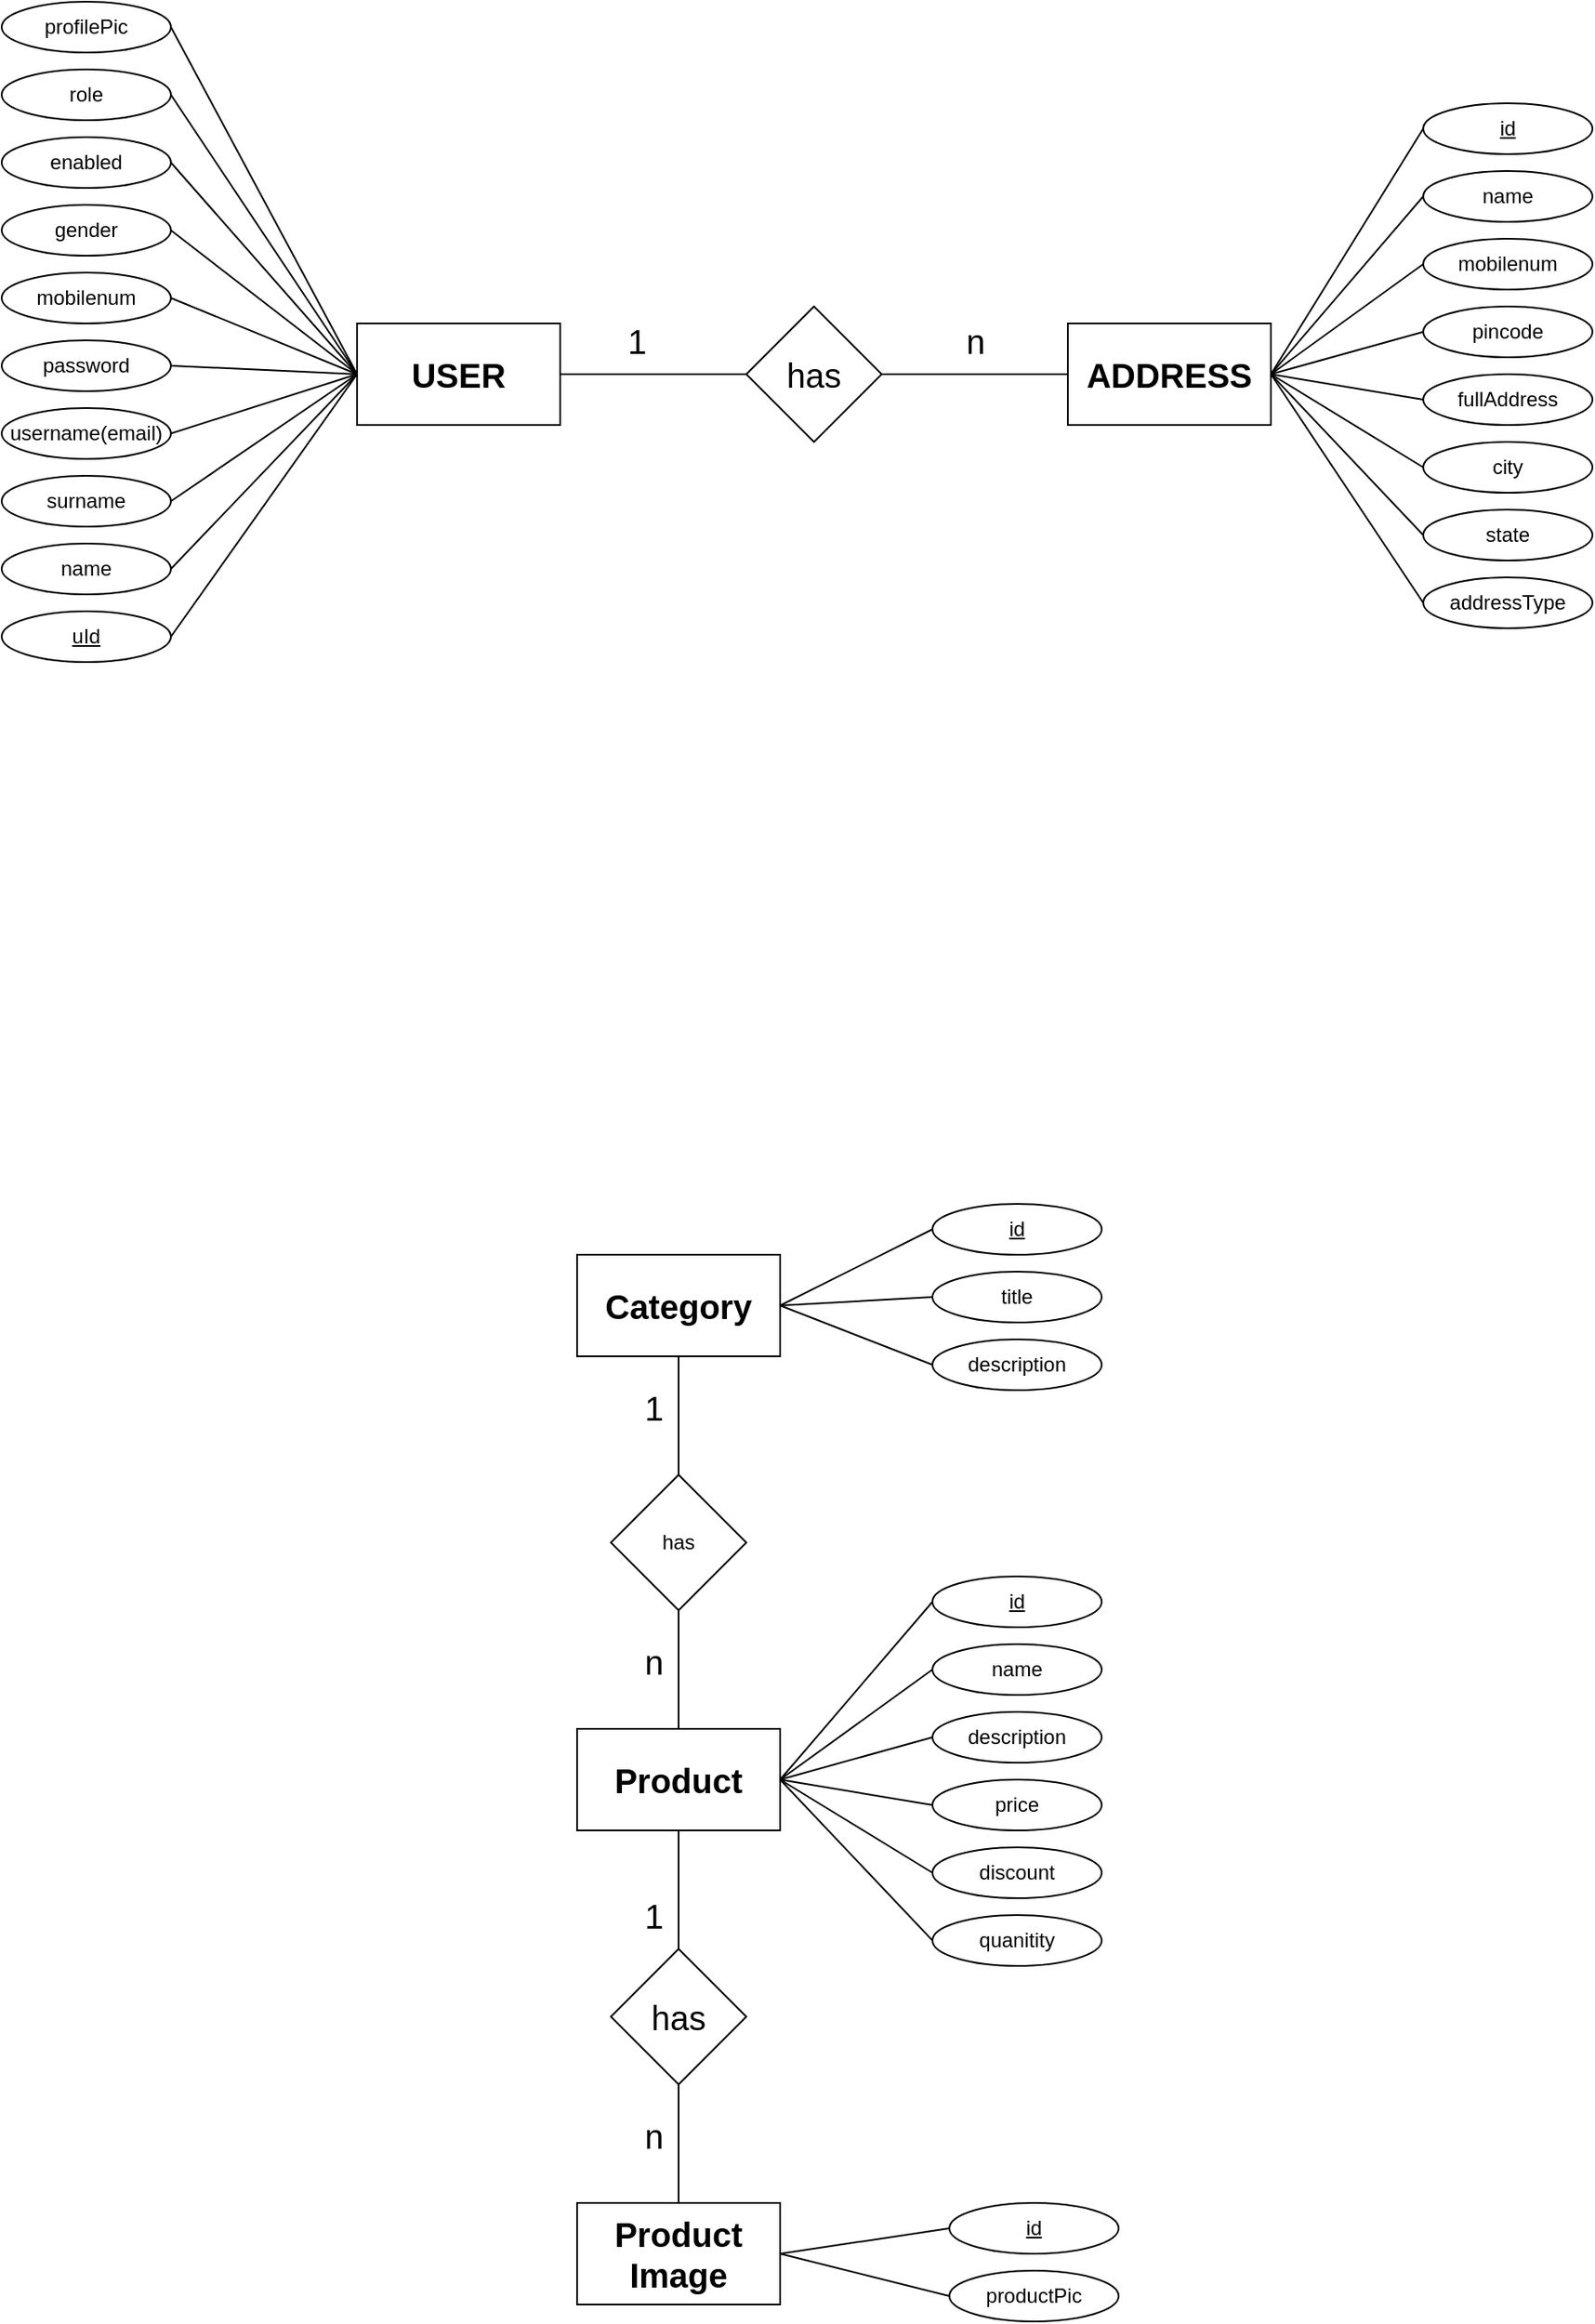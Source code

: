 <mxfile version="20.2.2" type="device"><diagram id="9lUkLfaad3WLCsHi6Vov" name="Page-1"><mxGraphModel dx="1038" dy="579" grid="1" gridSize="10" guides="1" tooltips="1" connect="1" arrows="1" fold="1" page="1" pageScale="1" pageWidth="850" pageHeight="1100" math="0" shadow="0"><root><mxCell id="0"/><mxCell id="1" parent="0"/><mxCell id="ureksGF_MVrWPbrFKmu4-45" value="" style="group" vertex="1" connectable="0" parent="1"><mxGeometry x="400" y="820" width="320" height="660" as="geometry"/></mxCell><mxCell id="Jxdk6eghsCuaZGFI5kj3-106" value="" style="group" parent="ureksGF_MVrWPbrFKmu4-45" vertex="1" connectable="0"><mxGeometry y="220" width="310" height="310" as="geometry"/></mxCell><mxCell id="Jxdk6eghsCuaZGFI5kj3-107" value="&lt;b&gt;&lt;font style=&quot;font-size: 20px;&quot;&gt;Product&lt;/font&gt;&lt;/b&gt;" style="rounded=0;whiteSpace=wrap;html=1;" parent="Jxdk6eghsCuaZGFI5kj3-106" vertex="1"><mxGeometry y="90" width="120" height="60" as="geometry"/></mxCell><mxCell id="Jxdk6eghsCuaZGFI5kj3-118" value="" style="endArrow=none;html=1;rounded=0;entryX=1;entryY=0.5;entryDx=0;entryDy=0;exitX=0;exitY=0.5;exitDx=0;exitDy=0;" parent="Jxdk6eghsCuaZGFI5kj3-106" source="Jxdk6eghsCuaZGFI5kj3-113" target="Jxdk6eghsCuaZGFI5kj3-107" edge="1"><mxGeometry width="50" height="50" relative="1" as="geometry"><mxPoint x="160" y="120" as="sourcePoint"/><mxPoint x="50" y="5" as="targetPoint"/></mxGeometry></mxCell><mxCell id="Jxdk6eghsCuaZGFI5kj3-119" value="" style="endArrow=none;html=1;rounded=0;entryX=1;entryY=0.5;entryDx=0;entryDy=0;exitX=0;exitY=0.5;exitDx=0;exitDy=0;" parent="Jxdk6eghsCuaZGFI5kj3-106" source="Jxdk6eghsCuaZGFI5kj3-112" target="Jxdk6eghsCuaZGFI5kj3-107" edge="1"><mxGeometry width="50" height="50" relative="1" as="geometry"><mxPoint x="160" y="110" as="sourcePoint"/><mxPoint x="50" y="-5" as="targetPoint"/></mxGeometry></mxCell><mxCell id="Jxdk6eghsCuaZGFI5kj3-120" value="" style="endArrow=none;html=1;rounded=0;entryX=1;entryY=0.5;entryDx=0;entryDy=0;exitX=0;exitY=0.5;exitDx=0;exitDy=0;" parent="Jxdk6eghsCuaZGFI5kj3-106" source="Jxdk6eghsCuaZGFI5kj3-111" target="Jxdk6eghsCuaZGFI5kj3-107" edge="1"><mxGeometry width="50" height="50" relative="1" as="geometry"><mxPoint x="150" y="90" as="sourcePoint"/><mxPoint x="40" y="-25" as="targetPoint"/></mxGeometry></mxCell><mxCell id="Jxdk6eghsCuaZGFI5kj3-121" value="" style="endArrow=none;html=1;rounded=0;entryX=1;entryY=0.5;entryDx=0;entryDy=0;exitX=0;exitY=0.5;exitDx=0;exitDy=0;" parent="Jxdk6eghsCuaZGFI5kj3-106" source="Jxdk6eghsCuaZGFI5kj3-110" target="Jxdk6eghsCuaZGFI5kj3-107" edge="1"><mxGeometry width="50" height="50" relative="1" as="geometry"><mxPoint x="160" y="50" as="sourcePoint"/><mxPoint x="50" y="-65" as="targetPoint"/></mxGeometry></mxCell><mxCell id="Jxdk6eghsCuaZGFI5kj3-122" value="" style="endArrow=none;html=1;rounded=0;entryX=1;entryY=0.5;entryDx=0;entryDy=0;exitX=0;exitY=0.5;exitDx=0;exitDy=0;" parent="Jxdk6eghsCuaZGFI5kj3-106" source="Jxdk6eghsCuaZGFI5kj3-109" target="Jxdk6eghsCuaZGFI5kj3-107" edge="1"><mxGeometry width="50" height="50" relative="1" as="geometry"><mxPoint x="180" y="65" as="sourcePoint"/><mxPoint x="70" y="-50" as="targetPoint"/></mxGeometry></mxCell><mxCell id="Jxdk6eghsCuaZGFI5kj3-108" value="" style="group" parent="Jxdk6eghsCuaZGFI5kj3-106" vertex="1" connectable="0"><mxGeometry x="210" y="40" width="100" height="270" as="geometry"/></mxCell><mxCell id="Jxdk6eghsCuaZGFI5kj3-109" value="name" style="ellipse;whiteSpace=wrap;html=1;" parent="Jxdk6eghsCuaZGFI5kj3-108" vertex="1"><mxGeometry width="100" height="30" as="geometry"/></mxCell><mxCell id="Jxdk6eghsCuaZGFI5kj3-110" value="description" style="ellipse;whiteSpace=wrap;html=1;" parent="Jxdk6eghsCuaZGFI5kj3-108" vertex="1"><mxGeometry y="40" width="100" height="30" as="geometry"/></mxCell><mxCell id="Jxdk6eghsCuaZGFI5kj3-111" value="price" style="ellipse;whiteSpace=wrap;html=1;" parent="Jxdk6eghsCuaZGFI5kj3-108" vertex="1"><mxGeometry y="80" width="100" height="30" as="geometry"/></mxCell><mxCell id="Jxdk6eghsCuaZGFI5kj3-112" value="discount" style="ellipse;whiteSpace=wrap;html=1;" parent="Jxdk6eghsCuaZGFI5kj3-108" vertex="1"><mxGeometry y="120" width="100" height="30" as="geometry"/></mxCell><mxCell id="Jxdk6eghsCuaZGFI5kj3-113" value="quanitity" style="ellipse;whiteSpace=wrap;html=1;" parent="Jxdk6eghsCuaZGFI5kj3-108" vertex="1"><mxGeometry y="160" width="100" height="30" as="geometry"/></mxCell><mxCell id="Jxdk6eghsCuaZGFI5kj3-124" value="&lt;u&gt;id&lt;/u&gt;" style="ellipse;whiteSpace=wrap;html=1;" parent="Jxdk6eghsCuaZGFI5kj3-106" vertex="1"><mxGeometry x="210" width="100" height="30" as="geometry"/></mxCell><mxCell id="Jxdk6eghsCuaZGFI5kj3-126" value="" style="endArrow=none;html=1;rounded=0;entryX=1;entryY=0.5;entryDx=0;entryDy=0;exitX=0;exitY=0.5;exitDx=0;exitDy=0;" parent="Jxdk6eghsCuaZGFI5kj3-106" source="Jxdk6eghsCuaZGFI5kj3-124" target="Jxdk6eghsCuaZGFI5kj3-107" edge="1"><mxGeometry width="50" height="50" relative="1" as="geometry"><mxPoint x="160" y="-10" as="sourcePoint"/><mxPoint x="70" y="95" as="targetPoint"/></mxGeometry></mxCell><mxCell id="ureksGF_MVrWPbrFKmu4-28" value="&lt;font style=&quot;font-size: 20px;&quot;&gt;n&lt;/font&gt;" style="text;html=1;align=center;verticalAlign=middle;resizable=0;points=[];autosize=1;strokeColor=none;fillColor=none;" vertex="1" parent="Jxdk6eghsCuaZGFI5kj3-106"><mxGeometry x="30" y="30" width="30" height="40" as="geometry"/></mxCell><mxCell id="ureksGF_MVrWPbrFKmu4-30" value="has" style="rhombus;whiteSpace=wrap;html=1;fontSize=20;" vertex="1" parent="Jxdk6eghsCuaZGFI5kj3-106"><mxGeometry x="20" y="220" width="80" height="80" as="geometry"/></mxCell><mxCell id="ureksGF_MVrWPbrFKmu4-33" value="" style="endArrow=none;html=1;rounded=0;entryX=0.5;entryY=1;entryDx=0;entryDy=0;exitX=0.5;exitY=0;exitDx=0;exitDy=0;" edge="1" parent="Jxdk6eghsCuaZGFI5kj3-106" source="ureksGF_MVrWPbrFKmu4-30" target="Jxdk6eghsCuaZGFI5kj3-107"><mxGeometry width="50" height="50" relative="1" as="geometry"><mxPoint x="60" y="170" as="sourcePoint"/><mxPoint x="-25" y="135" as="targetPoint"/></mxGeometry></mxCell><mxCell id="ureksGF_MVrWPbrFKmu4-13" value="&lt;span style=&quot;font-size: 20px;&quot;&gt;&lt;b&gt;Category&lt;/b&gt;&lt;/span&gt;" style="rounded=0;whiteSpace=wrap;html=1;" vertex="1" parent="ureksGF_MVrWPbrFKmu4-45"><mxGeometry y="30" width="120" height="60" as="geometry"/></mxCell><mxCell id="ureksGF_MVrWPbrFKmu4-14" value="&lt;u&gt;id&lt;/u&gt;" style="ellipse;whiteSpace=wrap;html=1;" vertex="1" parent="ureksGF_MVrWPbrFKmu4-45"><mxGeometry x="210" width="100" height="30" as="geometry"/></mxCell><mxCell id="ureksGF_MVrWPbrFKmu4-15" value="title" style="ellipse;whiteSpace=wrap;html=1;" vertex="1" parent="ureksGF_MVrWPbrFKmu4-45"><mxGeometry x="210" y="40" width="100" height="30" as="geometry"/></mxCell><mxCell id="ureksGF_MVrWPbrFKmu4-16" value="description" style="ellipse;whiteSpace=wrap;html=1;" vertex="1" parent="ureksGF_MVrWPbrFKmu4-45"><mxGeometry x="210" y="80" width="100" height="30" as="geometry"/></mxCell><mxCell id="ureksGF_MVrWPbrFKmu4-18" value="" style="endArrow=none;html=1;rounded=0;entryX=1;entryY=0.5;entryDx=0;entryDy=0;exitX=0;exitY=0.5;exitDx=0;exitDy=0;" edge="1" parent="ureksGF_MVrWPbrFKmu4-45" source="ureksGF_MVrWPbrFKmu4-16" target="ureksGF_MVrWPbrFKmu4-13"><mxGeometry width="50" height="50" relative="1" as="geometry"><mxPoint x="210" y="145" as="sourcePoint"/><mxPoint x="80" y="-60" as="targetPoint"/></mxGeometry></mxCell><mxCell id="ureksGF_MVrWPbrFKmu4-19" value="" style="endArrow=none;html=1;rounded=0;entryX=1;entryY=0.5;entryDx=0;entryDy=0;exitX=0;exitY=0.5;exitDx=0;exitDy=0;" edge="1" parent="ureksGF_MVrWPbrFKmu4-45" source="ureksGF_MVrWPbrFKmu4-15" target="ureksGF_MVrWPbrFKmu4-13"><mxGeometry width="50" height="50" relative="1" as="geometry"><mxPoint x="160" y="30" as="sourcePoint"/><mxPoint x="75" y="-5" as="targetPoint"/></mxGeometry></mxCell><mxCell id="ureksGF_MVrWPbrFKmu4-20" value="" style="endArrow=none;html=1;rounded=0;entryX=1;entryY=0.5;entryDx=0;entryDy=0;exitX=0;exitY=0.5;exitDx=0;exitDy=0;" edge="1" parent="ureksGF_MVrWPbrFKmu4-45" source="ureksGF_MVrWPbrFKmu4-14" target="ureksGF_MVrWPbrFKmu4-13"><mxGeometry width="50" height="50" relative="1" as="geometry"><mxPoint x="150" y="-10" as="sourcePoint"/><mxPoint x="65" y="-45" as="targetPoint"/></mxGeometry></mxCell><mxCell id="ureksGF_MVrWPbrFKmu4-24" value="has" style="rhombus;whiteSpace=wrap;html=1;" vertex="1" parent="ureksGF_MVrWPbrFKmu4-45"><mxGeometry x="20" y="160" width="80" height="80" as="geometry"/></mxCell><mxCell id="ureksGF_MVrWPbrFKmu4-25" value="" style="endArrow=none;html=1;rounded=0;entryX=0.5;entryY=1;entryDx=0;entryDy=0;exitX=0.5;exitY=0;exitDx=0;exitDy=0;" edge="1" parent="ureksGF_MVrWPbrFKmu4-45" source="ureksGF_MVrWPbrFKmu4-24" target="ureksGF_MVrWPbrFKmu4-13"><mxGeometry width="50" height="50" relative="1" as="geometry"><mxPoint x="70" y="110" as="sourcePoint"/><mxPoint x="-15" y="75" as="targetPoint"/></mxGeometry></mxCell><mxCell id="ureksGF_MVrWPbrFKmu4-26" value="" style="endArrow=none;html=1;rounded=0;entryX=0.5;entryY=1;entryDx=0;entryDy=0;exitX=0.5;exitY=0;exitDx=0;exitDy=0;" edge="1" parent="ureksGF_MVrWPbrFKmu4-45" source="Jxdk6eghsCuaZGFI5kj3-107" target="ureksGF_MVrWPbrFKmu4-24"><mxGeometry width="50" height="50" relative="1" as="geometry"><mxPoint x="75" y="310" as="sourcePoint"/><mxPoint x="-15" y="205" as="targetPoint"/></mxGeometry></mxCell><mxCell id="ureksGF_MVrWPbrFKmu4-27" value="&lt;font style=&quot;font-size: 20px;&quot;&gt;1&lt;/font&gt;" style="text;html=1;align=center;verticalAlign=middle;resizable=0;points=[];autosize=1;strokeColor=none;fillColor=none;" vertex="1" parent="ureksGF_MVrWPbrFKmu4-45"><mxGeometry x="30" y="100" width="30" height="40" as="geometry"/></mxCell><mxCell id="ureksGF_MVrWPbrFKmu4-34" value="" style="endArrow=none;html=1;rounded=0;entryX=0.5;entryY=1;entryDx=0;entryDy=0;" edge="1" parent="ureksGF_MVrWPbrFKmu4-45" target="ureksGF_MVrWPbrFKmu4-30"><mxGeometry width="50" height="50" relative="1" as="geometry"><mxPoint x="60" y="590" as="sourcePoint"/><mxPoint x="-45" y="515" as="targetPoint"/></mxGeometry></mxCell><mxCell id="ureksGF_MVrWPbrFKmu4-35" value="1" style="text;html=1;align=center;verticalAlign=middle;resizable=0;points=[];autosize=1;strokeColor=none;fillColor=none;fontSize=20;" vertex="1" parent="ureksGF_MVrWPbrFKmu4-45"><mxGeometry x="30" y="400" width="30" height="40" as="geometry"/></mxCell><mxCell id="ureksGF_MVrWPbrFKmu4-36" value="n" style="text;html=1;align=center;verticalAlign=middle;resizable=0;points=[];autosize=1;strokeColor=none;fillColor=none;fontSize=20;" vertex="1" parent="ureksGF_MVrWPbrFKmu4-45"><mxGeometry x="30" y="530" width="30" height="40" as="geometry"/></mxCell><mxCell id="ureksGF_MVrWPbrFKmu4-37" value="&lt;b style=&quot;font-size: 12px;&quot;&gt;&lt;font style=&quot;font-size: 20px;&quot;&gt;Product&lt;br&gt;Image&lt;/font&gt;&lt;/b&gt;" style="rounded=0;whiteSpace=wrap;html=1;fontSize=20;" vertex="1" parent="ureksGF_MVrWPbrFKmu4-45"><mxGeometry y="590" width="120" height="60" as="geometry"/></mxCell><mxCell id="ureksGF_MVrWPbrFKmu4-38" value="&lt;u&gt;id&lt;/u&gt;" style="ellipse;whiteSpace=wrap;html=1;" vertex="1" parent="ureksGF_MVrWPbrFKmu4-45"><mxGeometry x="220" y="590" width="100" height="30" as="geometry"/></mxCell><mxCell id="ureksGF_MVrWPbrFKmu4-39" value="productPic" style="ellipse;whiteSpace=wrap;html=1;" vertex="1" parent="ureksGF_MVrWPbrFKmu4-45"><mxGeometry x="220" y="630" width="100" height="30" as="geometry"/></mxCell><mxCell id="ureksGF_MVrWPbrFKmu4-41" value="" style="endArrow=none;html=1;rounded=0;entryX=1;entryY=0.5;entryDx=0;entryDy=0;exitX=0;exitY=0.5;exitDx=0;exitDy=0;" edge="1" parent="ureksGF_MVrWPbrFKmu4-45" source="ureksGF_MVrWPbrFKmu4-38" target="ureksGF_MVrWPbrFKmu4-37"><mxGeometry width="50" height="50" relative="1" as="geometry"><mxPoint x="170" y="600" as="sourcePoint"/><mxPoint x="80" y="565" as="targetPoint"/></mxGeometry></mxCell><mxCell id="ureksGF_MVrWPbrFKmu4-42" value="" style="endArrow=none;html=1;rounded=0;entryX=1;entryY=0.5;entryDx=0;entryDy=0;exitX=0;exitY=0.5;exitDx=0;exitDy=0;" edge="1" parent="ureksGF_MVrWPbrFKmu4-45" source="ureksGF_MVrWPbrFKmu4-39" target="ureksGF_MVrWPbrFKmu4-37"><mxGeometry width="50" height="50" relative="1" as="geometry"><mxPoint x="160" y="630" as="sourcePoint"/><mxPoint x="70" y="595" as="targetPoint"/></mxGeometry></mxCell><mxCell id="ureksGF_MVrWPbrFKmu4-46" value="" style="group" vertex="1" connectable="0" parent="1"><mxGeometry x="60" y="110" width="940" height="410" as="geometry"/></mxCell><mxCell id="Jxdk6eghsCuaZGFI5kj3-9" value="" style="group" parent="ureksGF_MVrWPbrFKmu4-46" vertex="1" connectable="0"><mxGeometry y="90" width="330" height="270" as="geometry"/></mxCell><mxCell id="C1uZBcffD7uloIJdBzlR-1" value="&lt;b&gt;&lt;font style=&quot;font-size: 20px;&quot;&gt;USER&lt;/font&gt;&lt;/b&gt;" style="rounded=0;whiteSpace=wrap;html=1;" parent="Jxdk6eghsCuaZGFI5kj3-9" vertex="1"><mxGeometry x="210" y="100" width="120" height="60" as="geometry"/></mxCell><mxCell id="C1uZBcffD7uloIJdBzlR-3" value="name" style="ellipse;whiteSpace=wrap;html=1;" parent="Jxdk6eghsCuaZGFI5kj3-9" vertex="1"><mxGeometry y="230" width="100" height="30" as="geometry"/></mxCell><mxCell id="C1uZBcffD7uloIJdBzlR-4" value="username(email)" style="ellipse;whiteSpace=wrap;html=1;" parent="Jxdk6eghsCuaZGFI5kj3-9" vertex="1"><mxGeometry y="150" width="100" height="30" as="geometry"/></mxCell><mxCell id="C1uZBcffD7uloIJdBzlR-5" value="password" style="ellipse;whiteSpace=wrap;html=1;" parent="Jxdk6eghsCuaZGFI5kj3-9" vertex="1"><mxGeometry y="110" width="100" height="30" as="geometry"/></mxCell><mxCell id="C1uZBcffD7uloIJdBzlR-6" value="surname" style="ellipse;whiteSpace=wrap;html=1;" parent="Jxdk6eghsCuaZGFI5kj3-9" vertex="1"><mxGeometry y="190" width="100" height="30" as="geometry"/></mxCell><mxCell id="C1uZBcffD7uloIJdBzlR-7" value="mobilenum" style="ellipse;whiteSpace=wrap;html=1;" parent="Jxdk6eghsCuaZGFI5kj3-9" vertex="1"><mxGeometry y="70" width="100" height="30" as="geometry"/></mxCell><mxCell id="C1uZBcffD7uloIJdBzlR-8" value="gender" style="ellipse;whiteSpace=wrap;html=1;" parent="Jxdk6eghsCuaZGFI5kj3-9" vertex="1"><mxGeometry y="30" width="100" height="30" as="geometry"/></mxCell><mxCell id="C1uZBcffD7uloIJdBzlR-9" value="" style="endArrow=none;html=1;rounded=0;entryX=1;entryY=0.5;entryDx=0;entryDy=0;" parent="Jxdk6eghsCuaZGFI5kj3-9" target="C1uZBcffD7uloIJdBzlR-8" edge="1"><mxGeometry width="50" height="50" relative="1" as="geometry"><mxPoint x="210" y="130" as="sourcePoint"/><mxPoint x="260" y="80" as="targetPoint"/></mxGeometry></mxCell><mxCell id="C1uZBcffD7uloIJdBzlR-12" value="" style="endArrow=none;html=1;rounded=0;entryX=1;entryY=0.5;entryDx=0;entryDy=0;" parent="Jxdk6eghsCuaZGFI5kj3-9" target="C1uZBcffD7uloIJdBzlR-7" edge="1"><mxGeometry width="50" height="50" relative="1" as="geometry"><mxPoint x="210" y="130" as="sourcePoint"/><mxPoint x="360" y="35" as="targetPoint"/></mxGeometry></mxCell><mxCell id="C1uZBcffD7uloIJdBzlR-13" value="" style="endArrow=none;html=1;rounded=0;entryX=1;entryY=0.5;entryDx=0;entryDy=0;" parent="Jxdk6eghsCuaZGFI5kj3-9" target="C1uZBcffD7uloIJdBzlR-4" edge="1"><mxGeometry width="50" height="50" relative="1" as="geometry"><mxPoint x="210" y="130" as="sourcePoint"/><mxPoint x="300" y="-5" as="targetPoint"/></mxGeometry></mxCell><mxCell id="C1uZBcffD7uloIJdBzlR-14" value="" style="endArrow=none;html=1;rounded=0;exitX=1;exitY=0.5;exitDx=0;exitDy=0;" parent="Jxdk6eghsCuaZGFI5kj3-9" source="C1uZBcffD7uloIJdBzlR-6" edge="1"><mxGeometry width="50" height="50" relative="1" as="geometry"><mxPoint x="150" y="40" as="sourcePoint"/><mxPoint x="210" y="130" as="targetPoint"/></mxGeometry></mxCell><mxCell id="C1uZBcffD7uloIJdBzlR-15" value="" style="endArrow=none;html=1;rounded=0;entryX=0;entryY=0.5;entryDx=0;entryDy=0;exitX=1;exitY=0.5;exitDx=0;exitDy=0;" parent="Jxdk6eghsCuaZGFI5kj3-9" source="C1uZBcffD7uloIJdBzlR-3" target="C1uZBcffD7uloIJdBzlR-1" edge="1"><mxGeometry width="50" height="50" relative="1" as="geometry"><mxPoint x="140" y="70" as="sourcePoint"/><mxPoint x="240" y="45" as="targetPoint"/></mxGeometry></mxCell><mxCell id="C1uZBcffD7uloIJdBzlR-16" value="" style="endArrow=none;html=1;rounded=0;exitX=1;exitY=0.5;exitDx=0;exitDy=0;" parent="Jxdk6eghsCuaZGFI5kj3-9" source="C1uZBcffD7uloIJdBzlR-2" edge="1"><mxGeometry width="50" height="50" relative="1" as="geometry"><mxPoint x="120" y="100" as="sourcePoint"/><mxPoint x="210" y="130" as="targetPoint"/></mxGeometry></mxCell><mxCell id="C1uZBcffD7uloIJdBzlR-20" value="" style="endArrow=none;html=1;rounded=0;exitX=1;exitY=0.5;exitDx=0;exitDy=0;" parent="Jxdk6eghsCuaZGFI5kj3-9" source="C1uZBcffD7uloIJdBzlR-5" edge="1"><mxGeometry width="50" height="50" relative="1" as="geometry"><mxPoint x="110" y="90" as="sourcePoint"/><mxPoint x="210" y="130" as="targetPoint"/></mxGeometry></mxCell><mxCell id="Jxdk6eghsCuaZGFI5kj3-133" value="enabled" style="ellipse;whiteSpace=wrap;html=1;" parent="Jxdk6eghsCuaZGFI5kj3-9" vertex="1"><mxGeometry y="-10" width="100" height="30" as="geometry"/></mxCell><mxCell id="Jxdk6eghsCuaZGFI5kj3-134" value="" style="endArrow=none;html=1;rounded=0;fontSize=20;exitX=1;exitY=0.5;exitDx=0;exitDy=0;entryX=0;entryY=0.5;entryDx=0;entryDy=0;" parent="Jxdk6eghsCuaZGFI5kj3-9" source="Jxdk6eghsCuaZGFI5kj3-133" target="C1uZBcffD7uloIJdBzlR-1" edge="1"><mxGeometry width="50" height="50" relative="1" as="geometry"><mxPoint x="390" y="190" as="sourcePoint"/><mxPoint x="440" y="140" as="targetPoint"/></mxGeometry></mxCell><mxCell id="Jxdk6eghsCuaZGFI5kj3-17" value="" style="group" parent="ureksGF_MVrWPbrFKmu4-46" vertex="1" connectable="0"><mxGeometry x="630" y="100" width="310" height="310" as="geometry"/></mxCell><mxCell id="C1uZBcffD7uloIJdBzlR-21" value="&lt;b&gt;&lt;font style=&quot;font-size: 20px;&quot;&gt;ADDRESS&lt;/font&gt;&lt;/b&gt;" style="rounded=0;whiteSpace=wrap;html=1;" parent="Jxdk6eghsCuaZGFI5kj3-17" vertex="1"><mxGeometry y="90" width="120" height="60" as="geometry"/></mxCell><mxCell id="Jxdk6eghsCuaZGFI5kj3-8" value="" style="group" parent="Jxdk6eghsCuaZGFI5kj3-17" vertex="1" connectable="0"><mxGeometry x="210" width="100" height="270" as="geometry"/></mxCell><mxCell id="C1uZBcffD7uloIJdBzlR-22" value="name" style="ellipse;whiteSpace=wrap;html=1;" parent="Jxdk6eghsCuaZGFI5kj3-8" vertex="1"><mxGeometry width="100" height="30" as="geometry"/></mxCell><mxCell id="Jxdk6eghsCuaZGFI5kj3-2" value="mobilenum" style="ellipse;whiteSpace=wrap;html=1;" parent="Jxdk6eghsCuaZGFI5kj3-8" vertex="1"><mxGeometry y="40" width="100" height="30" as="geometry"/></mxCell><mxCell id="Jxdk6eghsCuaZGFI5kj3-3" value="pincode" style="ellipse;whiteSpace=wrap;html=1;" parent="Jxdk6eghsCuaZGFI5kj3-8" vertex="1"><mxGeometry y="80" width="100" height="30" as="geometry"/></mxCell><mxCell id="Jxdk6eghsCuaZGFI5kj3-4" value="fullAddress" style="ellipse;whiteSpace=wrap;html=1;" parent="Jxdk6eghsCuaZGFI5kj3-8" vertex="1"><mxGeometry y="120" width="100" height="30" as="geometry"/></mxCell><mxCell id="Jxdk6eghsCuaZGFI5kj3-5" value="city" style="ellipse;whiteSpace=wrap;html=1;" parent="Jxdk6eghsCuaZGFI5kj3-8" vertex="1"><mxGeometry y="160" width="100" height="30" as="geometry"/></mxCell><mxCell id="Jxdk6eghsCuaZGFI5kj3-6" value="state" style="ellipse;whiteSpace=wrap;html=1;" parent="Jxdk6eghsCuaZGFI5kj3-8" vertex="1"><mxGeometry y="200" width="100" height="30" as="geometry"/></mxCell><mxCell id="Jxdk6eghsCuaZGFI5kj3-7" value="addressType" style="ellipse;whiteSpace=wrap;html=1;" parent="Jxdk6eghsCuaZGFI5kj3-8" vertex="1"><mxGeometry y="240" width="100" height="30" as="geometry"/></mxCell><mxCell id="Jxdk6eghsCuaZGFI5kj3-10" value="" style="endArrow=none;html=1;rounded=0;entryX=1;entryY=0.5;entryDx=0;entryDy=0;exitX=0;exitY=0.5;exitDx=0;exitDy=0;" parent="Jxdk6eghsCuaZGFI5kj3-17" source="Jxdk6eghsCuaZGFI5kj3-7" target="C1uZBcffD7uloIJdBzlR-21" edge="1"><mxGeometry width="50" height="50" relative="1" as="geometry"><mxPoint x="110" y="190" as="sourcePoint"/><mxPoint y="75" as="targetPoint"/></mxGeometry></mxCell><mxCell id="Jxdk6eghsCuaZGFI5kj3-11" value="" style="endArrow=none;html=1;rounded=0;entryX=1;entryY=0.5;entryDx=0;entryDy=0;exitX=0;exitY=0.5;exitDx=0;exitDy=0;" parent="Jxdk6eghsCuaZGFI5kj3-17" source="Jxdk6eghsCuaZGFI5kj3-6" target="C1uZBcffD7uloIJdBzlR-21" edge="1"><mxGeometry width="50" height="50" relative="1" as="geometry"><mxPoint x="160" y="120" as="sourcePoint"/><mxPoint x="50" y="5" as="targetPoint"/></mxGeometry></mxCell><mxCell id="Jxdk6eghsCuaZGFI5kj3-12" value="" style="endArrow=none;html=1;rounded=0;entryX=1;entryY=0.5;entryDx=0;entryDy=0;exitX=0;exitY=0.5;exitDx=0;exitDy=0;" parent="Jxdk6eghsCuaZGFI5kj3-17" source="Jxdk6eghsCuaZGFI5kj3-5" target="C1uZBcffD7uloIJdBzlR-21" edge="1"><mxGeometry width="50" height="50" relative="1" as="geometry"><mxPoint x="160" y="120" as="sourcePoint"/><mxPoint x="50" y="5" as="targetPoint"/></mxGeometry></mxCell><mxCell id="Jxdk6eghsCuaZGFI5kj3-13" value="" style="endArrow=none;html=1;rounded=0;entryX=1;entryY=0.5;entryDx=0;entryDy=0;exitX=0;exitY=0.5;exitDx=0;exitDy=0;" parent="Jxdk6eghsCuaZGFI5kj3-17" source="Jxdk6eghsCuaZGFI5kj3-4" target="C1uZBcffD7uloIJdBzlR-21" edge="1"><mxGeometry width="50" height="50" relative="1" as="geometry"><mxPoint x="160" y="110" as="sourcePoint"/><mxPoint x="50" y="-5" as="targetPoint"/></mxGeometry></mxCell><mxCell id="Jxdk6eghsCuaZGFI5kj3-14" value="" style="endArrow=none;html=1;rounded=0;entryX=1;entryY=0.5;entryDx=0;entryDy=0;exitX=0;exitY=0.5;exitDx=0;exitDy=0;" parent="Jxdk6eghsCuaZGFI5kj3-17" source="Jxdk6eghsCuaZGFI5kj3-3" target="C1uZBcffD7uloIJdBzlR-21" edge="1"><mxGeometry width="50" height="50" relative="1" as="geometry"><mxPoint x="150" y="90" as="sourcePoint"/><mxPoint x="40" y="-25" as="targetPoint"/></mxGeometry></mxCell><mxCell id="Jxdk6eghsCuaZGFI5kj3-15" value="" style="endArrow=none;html=1;rounded=0;entryX=1;entryY=0.5;entryDx=0;entryDy=0;exitX=0;exitY=0.5;exitDx=0;exitDy=0;" parent="Jxdk6eghsCuaZGFI5kj3-17" source="Jxdk6eghsCuaZGFI5kj3-2" target="C1uZBcffD7uloIJdBzlR-21" edge="1"><mxGeometry width="50" height="50" relative="1" as="geometry"><mxPoint x="160" y="50" as="sourcePoint"/><mxPoint x="50" y="-65" as="targetPoint"/></mxGeometry></mxCell><mxCell id="Jxdk6eghsCuaZGFI5kj3-16" value="" style="endArrow=none;html=1;rounded=0;entryX=1;entryY=0.5;entryDx=0;entryDy=0;exitX=0;exitY=0.5;exitDx=0;exitDy=0;" parent="Jxdk6eghsCuaZGFI5kj3-17" source="C1uZBcffD7uloIJdBzlR-22" target="C1uZBcffD7uloIJdBzlR-21" edge="1"><mxGeometry width="50" height="50" relative="1" as="geometry"><mxPoint x="180" y="65" as="sourcePoint"/><mxPoint x="70" y="-50" as="targetPoint"/></mxGeometry></mxCell><mxCell id="Jxdk6eghsCuaZGFI5kj3-41" value="has" style="rhombus;whiteSpace=wrap;html=1;fontSize=20;" parent="ureksGF_MVrWPbrFKmu4-46" vertex="1"><mxGeometry x="440" y="180" width="80" height="80" as="geometry"/></mxCell><mxCell id="Jxdk6eghsCuaZGFI5kj3-42" value="" style="endArrow=none;html=1;rounded=0;fontSize=20;entryX=0;entryY=0.5;entryDx=0;entryDy=0;exitX=1;exitY=0.5;exitDx=0;exitDy=0;" parent="ureksGF_MVrWPbrFKmu4-46" source="Jxdk6eghsCuaZGFI5kj3-41" target="C1uZBcffD7uloIJdBzlR-21" edge="1"><mxGeometry width="50" height="50" relative="1" as="geometry"><mxPoint x="390" y="280" as="sourcePoint"/><mxPoint x="440" y="230" as="targetPoint"/></mxGeometry></mxCell><mxCell id="Jxdk6eghsCuaZGFI5kj3-44" value="" style="endArrow=none;html=1;rounded=0;fontSize=20;entryX=0;entryY=0.5;entryDx=0;entryDy=0;exitX=1;exitY=0.5;exitDx=0;exitDy=0;" parent="ureksGF_MVrWPbrFKmu4-46" source="C1uZBcffD7uloIJdBzlR-1" target="Jxdk6eghsCuaZGFI5kj3-41" edge="1"><mxGeometry width="50" height="50" relative="1" as="geometry"><mxPoint x="350" y="210" as="sourcePoint"/><mxPoint x="395" y="170" as="targetPoint"/></mxGeometry></mxCell><mxCell id="Jxdk6eghsCuaZGFI5kj3-48" value="1" style="text;html=1;align=center;verticalAlign=middle;resizable=0;points=[];autosize=1;strokeColor=none;fillColor=none;fontSize=20;" parent="ureksGF_MVrWPbrFKmu4-46" vertex="1"><mxGeometry x="360" y="180" width="30" height="40" as="geometry"/></mxCell><mxCell id="Jxdk6eghsCuaZGFI5kj3-49" value="n" style="text;html=1;align=center;verticalAlign=middle;resizable=0;points=[];autosize=1;strokeColor=none;fillColor=none;fontSize=20;" parent="ureksGF_MVrWPbrFKmu4-46" vertex="1"><mxGeometry x="560" y="180" width="30" height="40" as="geometry"/></mxCell><mxCell id="C1uZBcffD7uloIJdBzlR-2" value="&lt;u&gt;uId&lt;/u&gt;" style="ellipse;whiteSpace=wrap;html=1;" parent="ureksGF_MVrWPbrFKmu4-46" vertex="1"><mxGeometry y="360" width="100" height="30" as="geometry"/></mxCell><mxCell id="qtM2zu6843LiPTIdD5mT-1" value="role" style="ellipse;whiteSpace=wrap;html=1;" parent="ureksGF_MVrWPbrFKmu4-46" vertex="1"><mxGeometry y="40" width="100" height="30" as="geometry"/></mxCell><mxCell id="qtM2zu6843LiPTIdD5mT-2" value="" style="endArrow=none;html=1;rounded=0;exitX=1;exitY=0.5;exitDx=0;exitDy=0;entryX=0;entryY=0.5;entryDx=0;entryDy=0;" parent="ureksGF_MVrWPbrFKmu4-46" source="qtM2zu6843LiPTIdD5mT-1" target="C1uZBcffD7uloIJdBzlR-1" edge="1"><mxGeometry width="50" height="50" relative="1" as="geometry"><mxPoint x="490" y="210" as="sourcePoint"/><mxPoint x="540" y="160" as="targetPoint"/></mxGeometry></mxCell><mxCell id="B1BQfNH4qkgXRlMvKSpW-1" value="&lt;u&gt;id&lt;/u&gt;" style="ellipse;whiteSpace=wrap;html=1;" parent="ureksGF_MVrWPbrFKmu4-46" vertex="1"><mxGeometry x="840" y="60" width="100" height="30" as="geometry"/></mxCell><mxCell id="B1BQfNH4qkgXRlMvKSpW-2" value="" style="endArrow=none;html=1;rounded=0;entryX=1;entryY=0.5;entryDx=0;entryDy=0;exitX=0;exitY=0.5;exitDx=0;exitDy=0;" parent="ureksGF_MVrWPbrFKmu4-46" source="B1BQfNH4qkgXRlMvKSpW-1" target="C1uZBcffD7uloIJdBzlR-21" edge="1"><mxGeometry width="50" height="50" relative="1" as="geometry"><mxPoint x="630" y="90" as="sourcePoint"/><mxPoint x="540" y="-45" as="targetPoint"/></mxGeometry></mxCell><mxCell id="ureksGF_MVrWPbrFKmu4-1" value="profilePic" style="ellipse;whiteSpace=wrap;html=1;" vertex="1" parent="ureksGF_MVrWPbrFKmu4-46"><mxGeometry width="100" height="30" as="geometry"/></mxCell><mxCell id="ureksGF_MVrWPbrFKmu4-2" value="" style="endArrow=none;html=1;rounded=0;exitX=1;exitY=0.5;exitDx=0;exitDy=0;entryX=0;entryY=0.5;entryDx=0;entryDy=0;" edge="1" parent="ureksGF_MVrWPbrFKmu4-46" source="ureksGF_MVrWPbrFKmu4-1" target="C1uZBcffD7uloIJdBzlR-1"><mxGeometry width="50" height="50" relative="1" as="geometry"><mxPoint x="140" y="50" as="sourcePoint"/><mxPoint x="250" y="215" as="targetPoint"/></mxGeometry></mxCell></root></mxGraphModel></diagram></mxfile>